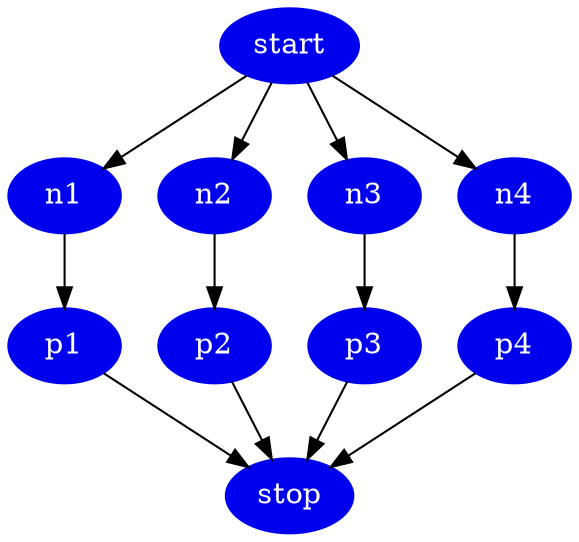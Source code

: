 digraph G{
	node [fontcolor=white,style=filled,color=blue2];
	start [label = start];
	n1 [label = n1];
	n2 [label = n2];
	n3 [label = n3];
	n4 [label = n4];
	p1 [label = p1];
	p2 [label = p2];
	p3 [label = p3];
	p4 [label = p4];
	stop [label = stop];
	start -> n1;
	start -> n2;
	start -> n3;
	start -> n4;
	n1 -> p1;
	n2 -> p2;
	n3 -> p3;
	n4 -> p4;
	p1 -> stop;
	p2 -> stop;
	p3 -> stop;
	p4 -> stop;
}

